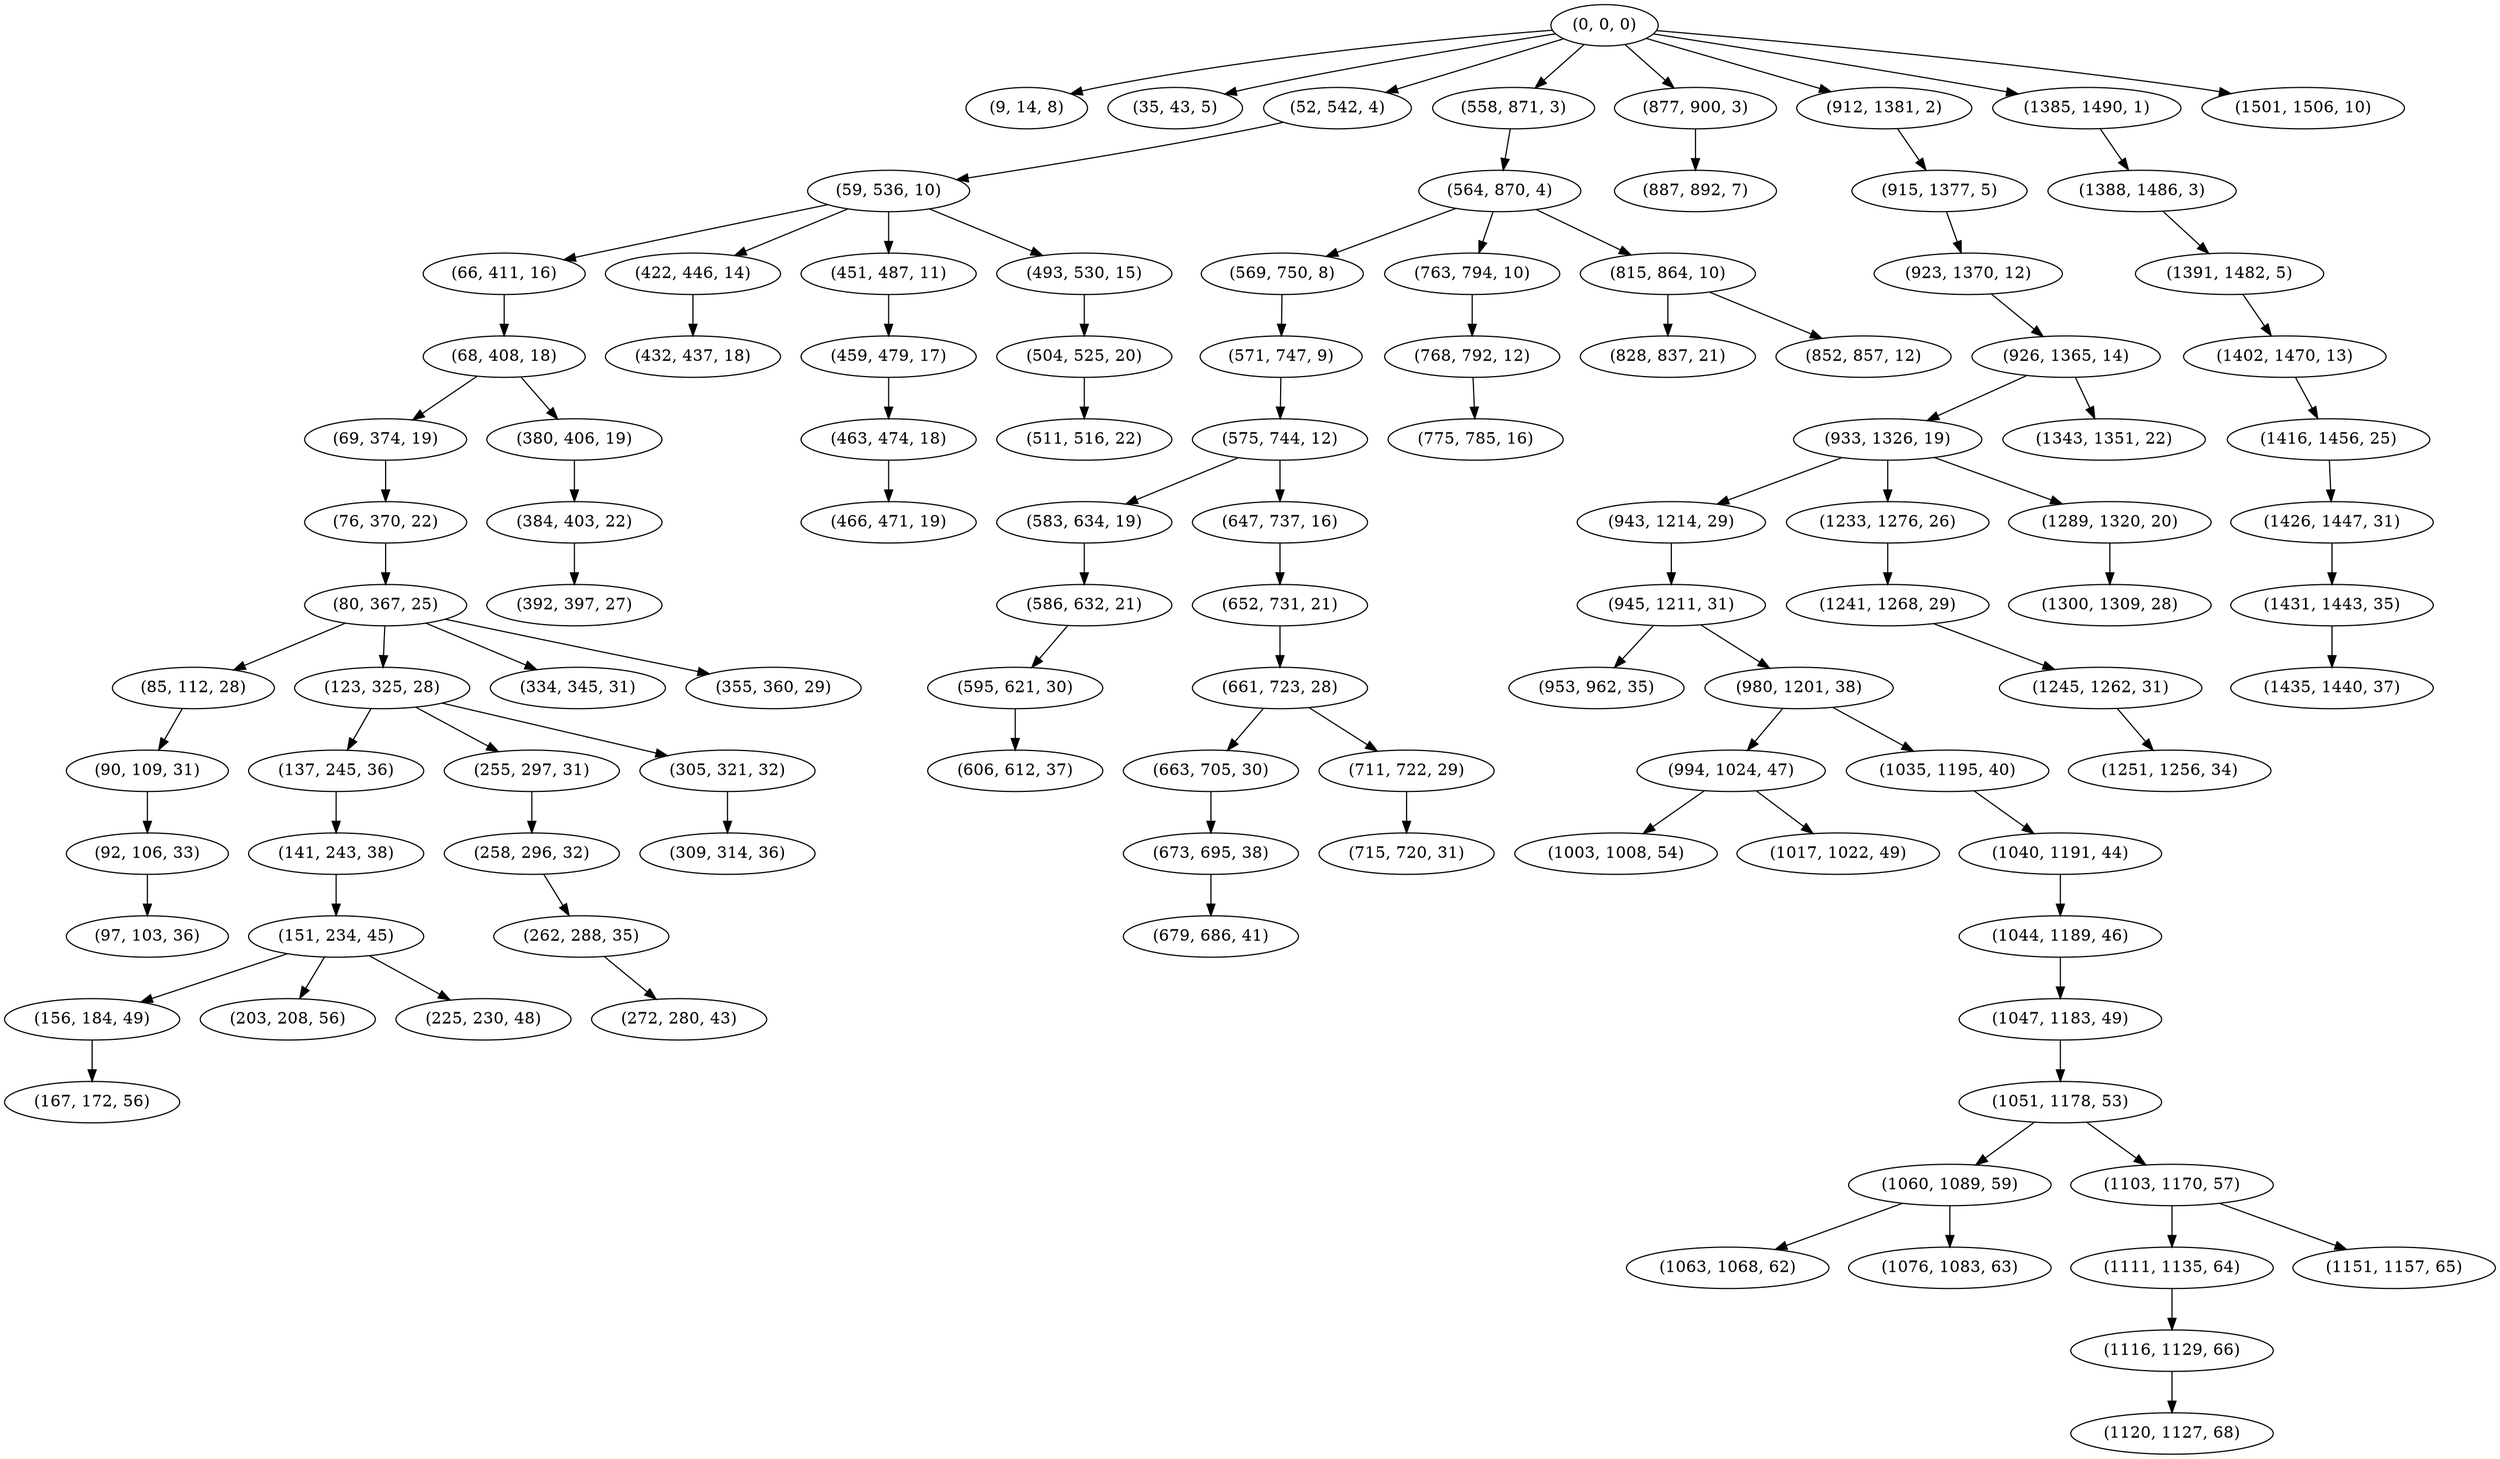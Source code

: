 digraph tree {
    "(0, 0, 0)";
    "(9, 14, 8)";
    "(35, 43, 5)";
    "(52, 542, 4)";
    "(59, 536, 10)";
    "(66, 411, 16)";
    "(68, 408, 18)";
    "(69, 374, 19)";
    "(76, 370, 22)";
    "(80, 367, 25)";
    "(85, 112, 28)";
    "(90, 109, 31)";
    "(92, 106, 33)";
    "(97, 103, 36)";
    "(123, 325, 28)";
    "(137, 245, 36)";
    "(141, 243, 38)";
    "(151, 234, 45)";
    "(156, 184, 49)";
    "(167, 172, 56)";
    "(203, 208, 56)";
    "(225, 230, 48)";
    "(255, 297, 31)";
    "(258, 296, 32)";
    "(262, 288, 35)";
    "(272, 280, 43)";
    "(305, 321, 32)";
    "(309, 314, 36)";
    "(334, 345, 31)";
    "(355, 360, 29)";
    "(380, 406, 19)";
    "(384, 403, 22)";
    "(392, 397, 27)";
    "(422, 446, 14)";
    "(432, 437, 18)";
    "(451, 487, 11)";
    "(459, 479, 17)";
    "(463, 474, 18)";
    "(466, 471, 19)";
    "(493, 530, 15)";
    "(504, 525, 20)";
    "(511, 516, 22)";
    "(558, 871, 3)";
    "(564, 870, 4)";
    "(569, 750, 8)";
    "(571, 747, 9)";
    "(575, 744, 12)";
    "(583, 634, 19)";
    "(586, 632, 21)";
    "(595, 621, 30)";
    "(606, 612, 37)";
    "(647, 737, 16)";
    "(652, 731, 21)";
    "(661, 723, 28)";
    "(663, 705, 30)";
    "(673, 695, 38)";
    "(679, 686, 41)";
    "(711, 722, 29)";
    "(715, 720, 31)";
    "(763, 794, 10)";
    "(768, 792, 12)";
    "(775, 785, 16)";
    "(815, 864, 10)";
    "(828, 837, 21)";
    "(852, 857, 12)";
    "(877, 900, 3)";
    "(887, 892, 7)";
    "(912, 1381, 2)";
    "(915, 1377, 5)";
    "(923, 1370, 12)";
    "(926, 1365, 14)";
    "(933, 1326, 19)";
    "(943, 1214, 29)";
    "(945, 1211, 31)";
    "(953, 962, 35)";
    "(980, 1201, 38)";
    "(994, 1024, 47)";
    "(1003, 1008, 54)";
    "(1017, 1022, 49)";
    "(1035, 1195, 40)";
    "(1040, 1191, 44)";
    "(1044, 1189, 46)";
    "(1047, 1183, 49)";
    "(1051, 1178, 53)";
    "(1060, 1089, 59)";
    "(1063, 1068, 62)";
    "(1076, 1083, 63)";
    "(1103, 1170, 57)";
    "(1111, 1135, 64)";
    "(1116, 1129, 66)";
    "(1120, 1127, 68)";
    "(1151, 1157, 65)";
    "(1233, 1276, 26)";
    "(1241, 1268, 29)";
    "(1245, 1262, 31)";
    "(1251, 1256, 34)";
    "(1289, 1320, 20)";
    "(1300, 1309, 28)";
    "(1343, 1351, 22)";
    "(1385, 1490, 1)";
    "(1388, 1486, 3)";
    "(1391, 1482, 5)";
    "(1402, 1470, 13)";
    "(1416, 1456, 25)";
    "(1426, 1447, 31)";
    "(1431, 1443, 35)";
    "(1435, 1440, 37)";
    "(1501, 1506, 10)";
    "(0, 0, 0)" -> "(9, 14, 8)";
    "(0, 0, 0)" -> "(35, 43, 5)";
    "(0, 0, 0)" -> "(52, 542, 4)";
    "(0, 0, 0)" -> "(558, 871, 3)";
    "(0, 0, 0)" -> "(877, 900, 3)";
    "(0, 0, 0)" -> "(912, 1381, 2)";
    "(0, 0, 0)" -> "(1385, 1490, 1)";
    "(0, 0, 0)" -> "(1501, 1506, 10)";
    "(52, 542, 4)" -> "(59, 536, 10)";
    "(59, 536, 10)" -> "(66, 411, 16)";
    "(59, 536, 10)" -> "(422, 446, 14)";
    "(59, 536, 10)" -> "(451, 487, 11)";
    "(59, 536, 10)" -> "(493, 530, 15)";
    "(66, 411, 16)" -> "(68, 408, 18)";
    "(68, 408, 18)" -> "(69, 374, 19)";
    "(68, 408, 18)" -> "(380, 406, 19)";
    "(69, 374, 19)" -> "(76, 370, 22)";
    "(76, 370, 22)" -> "(80, 367, 25)";
    "(80, 367, 25)" -> "(85, 112, 28)";
    "(80, 367, 25)" -> "(123, 325, 28)";
    "(80, 367, 25)" -> "(334, 345, 31)";
    "(80, 367, 25)" -> "(355, 360, 29)";
    "(85, 112, 28)" -> "(90, 109, 31)";
    "(90, 109, 31)" -> "(92, 106, 33)";
    "(92, 106, 33)" -> "(97, 103, 36)";
    "(123, 325, 28)" -> "(137, 245, 36)";
    "(123, 325, 28)" -> "(255, 297, 31)";
    "(123, 325, 28)" -> "(305, 321, 32)";
    "(137, 245, 36)" -> "(141, 243, 38)";
    "(141, 243, 38)" -> "(151, 234, 45)";
    "(151, 234, 45)" -> "(156, 184, 49)";
    "(151, 234, 45)" -> "(203, 208, 56)";
    "(151, 234, 45)" -> "(225, 230, 48)";
    "(156, 184, 49)" -> "(167, 172, 56)";
    "(255, 297, 31)" -> "(258, 296, 32)";
    "(258, 296, 32)" -> "(262, 288, 35)";
    "(262, 288, 35)" -> "(272, 280, 43)";
    "(305, 321, 32)" -> "(309, 314, 36)";
    "(380, 406, 19)" -> "(384, 403, 22)";
    "(384, 403, 22)" -> "(392, 397, 27)";
    "(422, 446, 14)" -> "(432, 437, 18)";
    "(451, 487, 11)" -> "(459, 479, 17)";
    "(459, 479, 17)" -> "(463, 474, 18)";
    "(463, 474, 18)" -> "(466, 471, 19)";
    "(493, 530, 15)" -> "(504, 525, 20)";
    "(504, 525, 20)" -> "(511, 516, 22)";
    "(558, 871, 3)" -> "(564, 870, 4)";
    "(564, 870, 4)" -> "(569, 750, 8)";
    "(564, 870, 4)" -> "(763, 794, 10)";
    "(564, 870, 4)" -> "(815, 864, 10)";
    "(569, 750, 8)" -> "(571, 747, 9)";
    "(571, 747, 9)" -> "(575, 744, 12)";
    "(575, 744, 12)" -> "(583, 634, 19)";
    "(575, 744, 12)" -> "(647, 737, 16)";
    "(583, 634, 19)" -> "(586, 632, 21)";
    "(586, 632, 21)" -> "(595, 621, 30)";
    "(595, 621, 30)" -> "(606, 612, 37)";
    "(647, 737, 16)" -> "(652, 731, 21)";
    "(652, 731, 21)" -> "(661, 723, 28)";
    "(661, 723, 28)" -> "(663, 705, 30)";
    "(661, 723, 28)" -> "(711, 722, 29)";
    "(663, 705, 30)" -> "(673, 695, 38)";
    "(673, 695, 38)" -> "(679, 686, 41)";
    "(711, 722, 29)" -> "(715, 720, 31)";
    "(763, 794, 10)" -> "(768, 792, 12)";
    "(768, 792, 12)" -> "(775, 785, 16)";
    "(815, 864, 10)" -> "(828, 837, 21)";
    "(815, 864, 10)" -> "(852, 857, 12)";
    "(877, 900, 3)" -> "(887, 892, 7)";
    "(912, 1381, 2)" -> "(915, 1377, 5)";
    "(915, 1377, 5)" -> "(923, 1370, 12)";
    "(923, 1370, 12)" -> "(926, 1365, 14)";
    "(926, 1365, 14)" -> "(933, 1326, 19)";
    "(926, 1365, 14)" -> "(1343, 1351, 22)";
    "(933, 1326, 19)" -> "(943, 1214, 29)";
    "(933, 1326, 19)" -> "(1233, 1276, 26)";
    "(933, 1326, 19)" -> "(1289, 1320, 20)";
    "(943, 1214, 29)" -> "(945, 1211, 31)";
    "(945, 1211, 31)" -> "(953, 962, 35)";
    "(945, 1211, 31)" -> "(980, 1201, 38)";
    "(980, 1201, 38)" -> "(994, 1024, 47)";
    "(980, 1201, 38)" -> "(1035, 1195, 40)";
    "(994, 1024, 47)" -> "(1003, 1008, 54)";
    "(994, 1024, 47)" -> "(1017, 1022, 49)";
    "(1035, 1195, 40)" -> "(1040, 1191, 44)";
    "(1040, 1191, 44)" -> "(1044, 1189, 46)";
    "(1044, 1189, 46)" -> "(1047, 1183, 49)";
    "(1047, 1183, 49)" -> "(1051, 1178, 53)";
    "(1051, 1178, 53)" -> "(1060, 1089, 59)";
    "(1051, 1178, 53)" -> "(1103, 1170, 57)";
    "(1060, 1089, 59)" -> "(1063, 1068, 62)";
    "(1060, 1089, 59)" -> "(1076, 1083, 63)";
    "(1103, 1170, 57)" -> "(1111, 1135, 64)";
    "(1103, 1170, 57)" -> "(1151, 1157, 65)";
    "(1111, 1135, 64)" -> "(1116, 1129, 66)";
    "(1116, 1129, 66)" -> "(1120, 1127, 68)";
    "(1233, 1276, 26)" -> "(1241, 1268, 29)";
    "(1241, 1268, 29)" -> "(1245, 1262, 31)";
    "(1245, 1262, 31)" -> "(1251, 1256, 34)";
    "(1289, 1320, 20)" -> "(1300, 1309, 28)";
    "(1385, 1490, 1)" -> "(1388, 1486, 3)";
    "(1388, 1486, 3)" -> "(1391, 1482, 5)";
    "(1391, 1482, 5)" -> "(1402, 1470, 13)";
    "(1402, 1470, 13)" -> "(1416, 1456, 25)";
    "(1416, 1456, 25)" -> "(1426, 1447, 31)";
    "(1426, 1447, 31)" -> "(1431, 1443, 35)";
    "(1431, 1443, 35)" -> "(1435, 1440, 37)";
}
